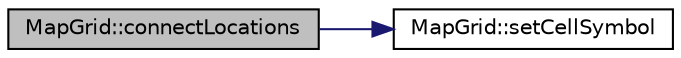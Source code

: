 digraph "MapGrid::connectLocations"
{
 // LATEX_PDF_SIZE
  edge [fontname="Helvetica",fontsize="10",labelfontname="Helvetica",labelfontsize="10"];
  node [fontname="Helvetica",fontsize="10",shape=record];
  rankdir="LR";
  Node1 [label="MapGrid::connectLocations",height=0.2,width=0.4,color="black", fillcolor="grey75", style="filled", fontcolor="black",tooltip=" "];
  Node1 -> Node2 [color="midnightblue",fontsize="10",style="solid",fontname="Helvetica"];
  Node2 [label="MapGrid::setCellSymbol",height=0.2,width=0.4,color="black", fillcolor="white", style="filled",URL="$classMapGrid.html#a55f26e5605ac7607fae1c8c673b9d9b2",tooltip=" "];
}
